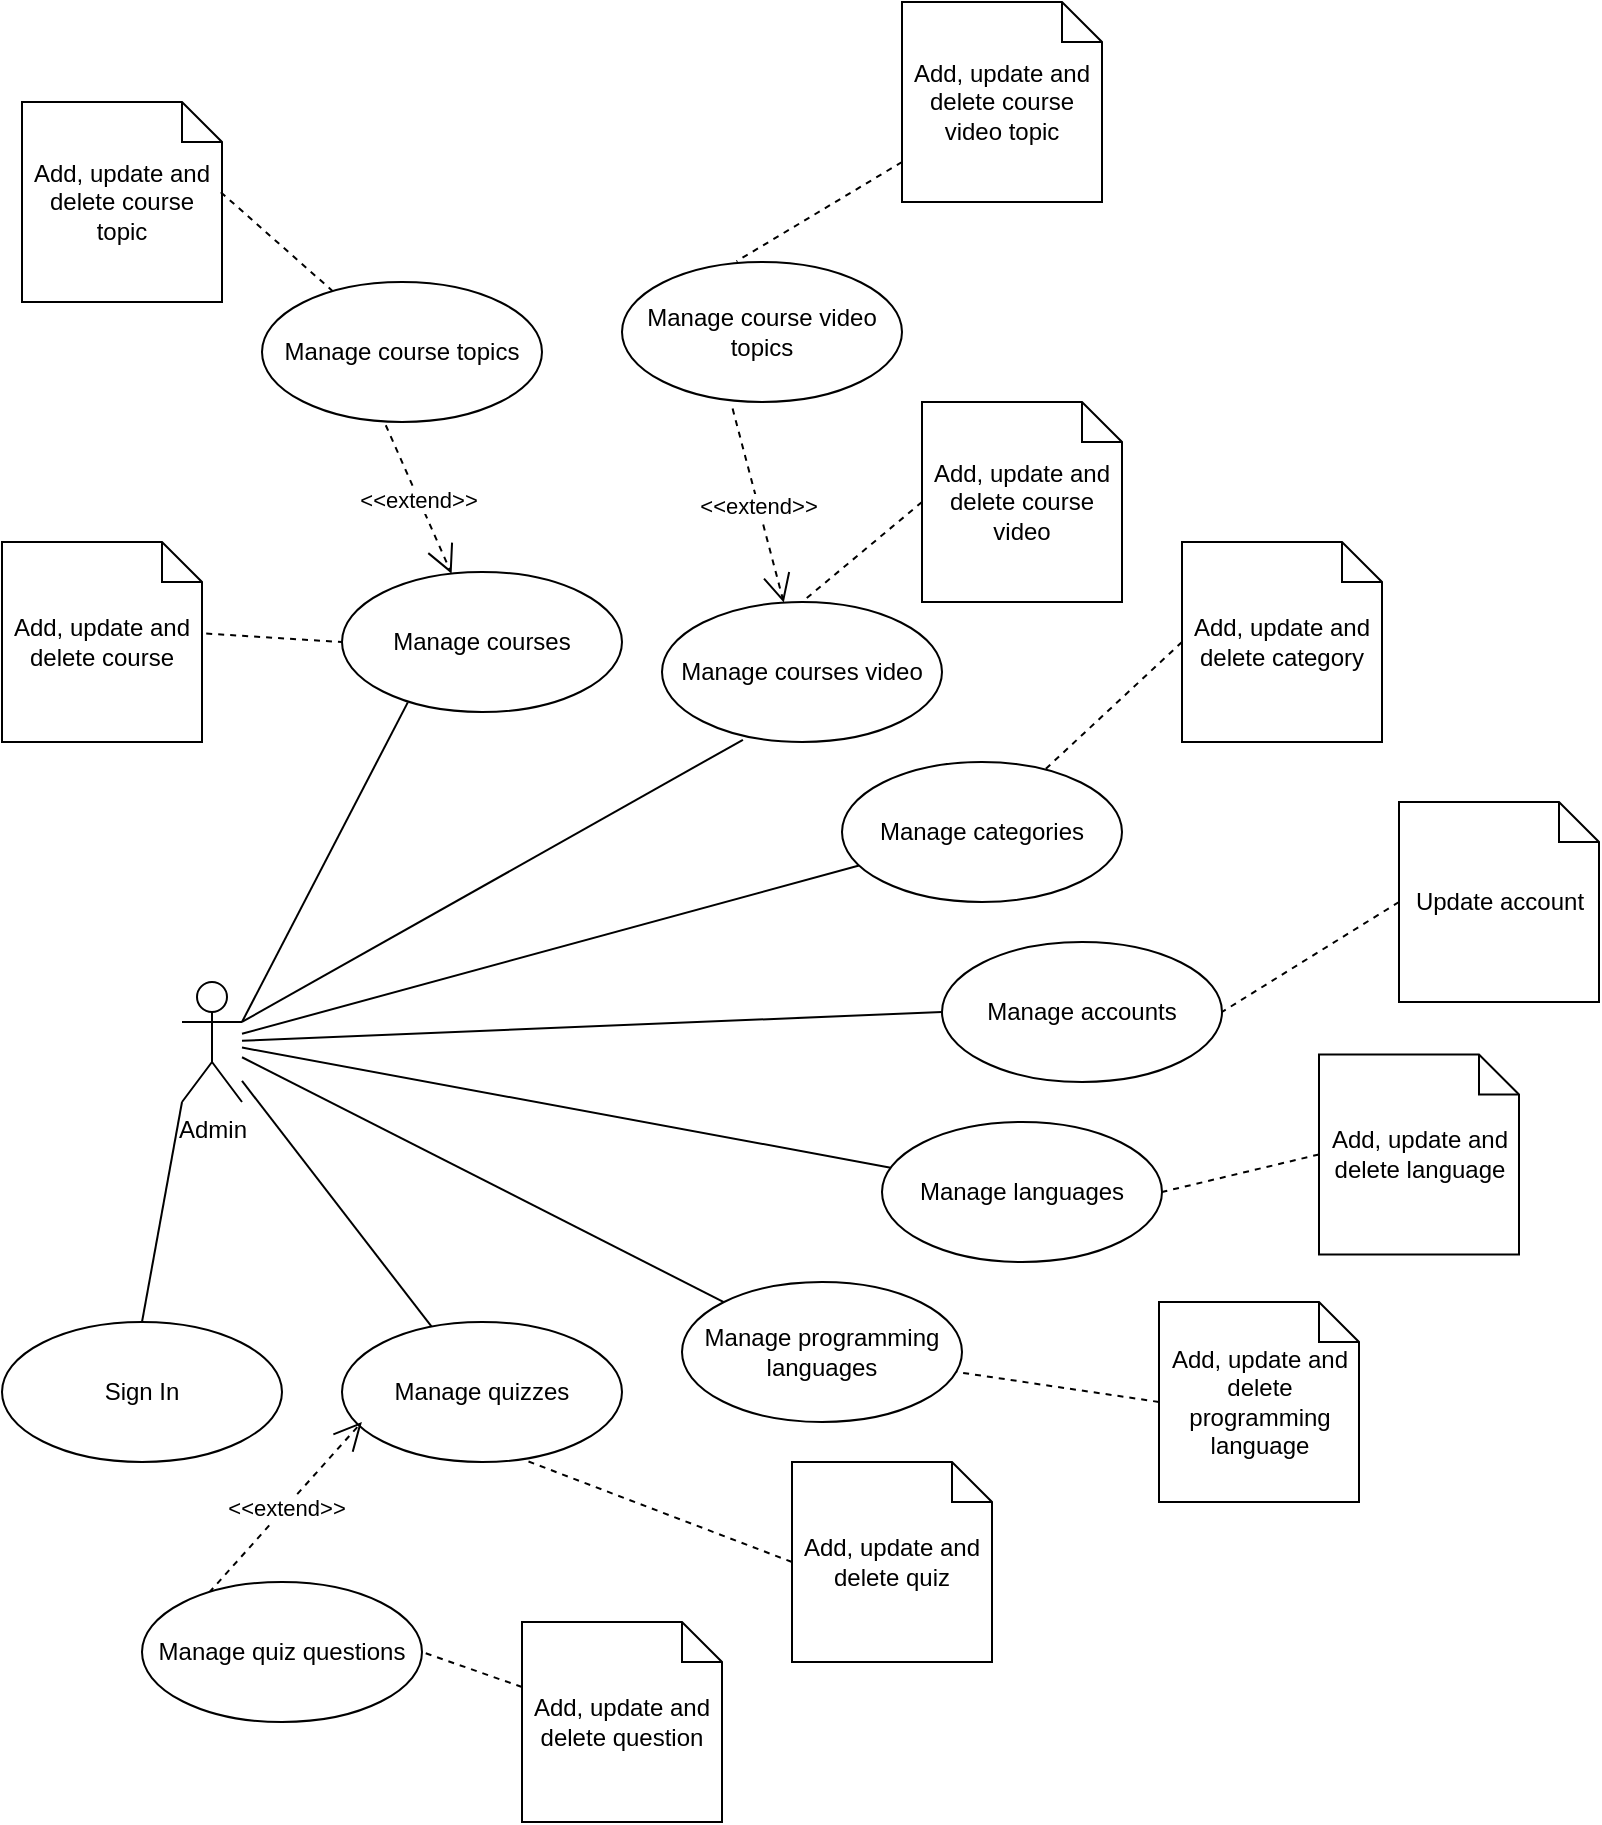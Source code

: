 <mxfile version="17.5.0" type="device"><diagram id="QziAdt5WVrb_t3RYJam0" name="Page-1"><mxGraphModel dx="731" dy="1559" grid="1" gridSize="10" guides="1" tooltips="1" connect="1" arrows="1" fold="1" page="1" pageScale="1" pageWidth="850" pageHeight="1100" math="0" shadow="0"><root><mxCell id="0"/><mxCell id="1" parent="0"/><mxCell id="3h5Fq2G_cyofidB1cayr-1" value="Admin" style="shape=umlActor;verticalLabelPosition=bottom;verticalAlign=top;html=1;outlineConnect=0;" parent="1" vertex="1"><mxGeometry x="120" y="230" width="30" height="60" as="geometry"/></mxCell><mxCell id="3h5Fq2G_cyofidB1cayr-2" value="Manage courses" style="ellipse;whiteSpace=wrap;html=1;" parent="1" vertex="1"><mxGeometry x="200" y="25" width="140" height="70" as="geometry"/></mxCell><mxCell id="3h5Fq2G_cyofidB1cayr-3" value="Manage courses video" style="ellipse;whiteSpace=wrap;html=1;" parent="1" vertex="1"><mxGeometry x="360" y="40" width="140" height="70" as="geometry"/></mxCell><mxCell id="3h5Fq2G_cyofidB1cayr-4" value="Manage categories" style="ellipse;whiteSpace=wrap;html=1;" parent="1" vertex="1"><mxGeometry x="450" y="120" width="140" height="70" as="geometry"/></mxCell><mxCell id="3h5Fq2G_cyofidB1cayr-5" value="Manage accounts" style="ellipse;whiteSpace=wrap;html=1;" parent="1" vertex="1"><mxGeometry x="500" y="210" width="140" height="70" as="geometry"/></mxCell><mxCell id="3h5Fq2G_cyofidB1cayr-6" value="Manage languages" style="ellipse;whiteSpace=wrap;html=1;" parent="1" vertex="1"><mxGeometry x="470" y="300" width="140" height="70" as="geometry"/></mxCell><mxCell id="3h5Fq2G_cyofidB1cayr-7" value="Manage programming languages" style="ellipse;whiteSpace=wrap;html=1;" parent="1" vertex="1"><mxGeometry x="370" y="380" width="140" height="70" as="geometry"/></mxCell><mxCell id="3h5Fq2G_cyofidB1cayr-8" value="Manage quizzes" style="ellipse;whiteSpace=wrap;html=1;" parent="1" vertex="1"><mxGeometry x="200" y="400" width="140" height="70" as="geometry"/></mxCell><mxCell id="3h5Fq2G_cyofidB1cayr-10" value="" style="endArrow=none;html=1;rounded=0;entryX=0.235;entryY=0.931;entryDx=0;entryDy=0;entryPerimeter=0;exitX=1;exitY=0.333;exitDx=0;exitDy=0;exitPerimeter=0;" parent="1" source="3h5Fq2G_cyofidB1cayr-1" target="3h5Fq2G_cyofidB1cayr-2" edge="1"><mxGeometry width="50" height="50" relative="1" as="geometry"><mxPoint x="230" y="220" as="sourcePoint"/><mxPoint x="280" y="170" as="targetPoint"/></mxGeometry></mxCell><mxCell id="3h5Fq2G_cyofidB1cayr-11" value="" style="endArrow=none;html=1;rounded=0;entryX=0.289;entryY=0.984;entryDx=0;entryDy=0;entryPerimeter=0;exitX=1;exitY=0.333;exitDx=0;exitDy=0;exitPerimeter=0;" parent="1" source="3h5Fq2G_cyofidB1cayr-1" target="3h5Fq2G_cyofidB1cayr-3" edge="1"><mxGeometry width="50" height="50" relative="1" as="geometry"><mxPoint x="160" y="250" as="sourcePoint"/><mxPoint x="242.9" y="95.17" as="targetPoint"/></mxGeometry></mxCell><mxCell id="3h5Fq2G_cyofidB1cayr-12" value="" style="endArrow=none;html=1;rounded=0;" parent="1" source="3h5Fq2G_cyofidB1cayr-1" target="3h5Fq2G_cyofidB1cayr-4" edge="1"><mxGeometry width="50" height="50" relative="1" as="geometry"><mxPoint x="170" y="260" as="sourcePoint"/><mxPoint x="410.46" y="118.88" as="targetPoint"/></mxGeometry></mxCell><mxCell id="3h5Fq2G_cyofidB1cayr-13" value="" style="endArrow=none;html=1;rounded=0;entryX=0;entryY=0.5;entryDx=0;entryDy=0;" parent="1" source="3h5Fq2G_cyofidB1cayr-1" target="3h5Fq2G_cyofidB1cayr-5" edge="1"><mxGeometry width="50" height="50" relative="1" as="geometry"><mxPoint x="170" y="260" as="sourcePoint"/><mxPoint x="470.444" y="183.392" as="targetPoint"/></mxGeometry></mxCell><mxCell id="3h5Fq2G_cyofidB1cayr-14" value="" style="endArrow=none;html=1;rounded=0;" parent="1" source="3h5Fq2G_cyofidB1cayr-1" target="3h5Fq2G_cyofidB1cayr-6" edge="1"><mxGeometry width="50" height="50" relative="1" as="geometry"><mxPoint x="170" y="270" as="sourcePoint"/><mxPoint x="510" y="255" as="targetPoint"/></mxGeometry></mxCell><mxCell id="3h5Fq2G_cyofidB1cayr-15" value="" style="endArrow=none;html=1;rounded=0;" parent="1" source="3h5Fq2G_cyofidB1cayr-1" target="3h5Fq2G_cyofidB1cayr-7" edge="1"><mxGeometry width="50" height="50" relative="1" as="geometry"><mxPoint x="170" y="280" as="sourcePoint"/><mxPoint x="483.399" y="334.226" as="targetPoint"/></mxGeometry></mxCell><mxCell id="3h5Fq2G_cyofidB1cayr-16" value="" style="endArrow=none;html=1;rounded=0;" parent="1" source="3h5Fq2G_cyofidB1cayr-1" target="3h5Fq2G_cyofidB1cayr-8" edge="1"><mxGeometry width="50" height="50" relative="1" as="geometry"><mxPoint x="170" y="290" as="sourcePoint"/><mxPoint x="402.606" y="399.242" as="targetPoint"/></mxGeometry></mxCell><mxCell id="3h5Fq2G_cyofidB1cayr-17" value="Sign In" style="ellipse;whiteSpace=wrap;html=1;" parent="1" vertex="1"><mxGeometry x="30" y="400" width="140" height="70" as="geometry"/></mxCell><mxCell id="3h5Fq2G_cyofidB1cayr-18" value="" style="endArrow=none;html=1;rounded=0;entryX=0;entryY=1;entryDx=0;entryDy=0;entryPerimeter=0;exitX=0.5;exitY=0;exitDx=0;exitDy=0;" parent="1" source="3h5Fq2G_cyofidB1cayr-17" target="3h5Fq2G_cyofidB1cayr-1" edge="1"><mxGeometry width="50" height="50" relative="1" as="geometry"><mxPoint x="180" y="380" as="sourcePoint"/><mxPoint x="230" y="330" as="targetPoint"/></mxGeometry></mxCell><mxCell id="3h5Fq2G_cyofidB1cayr-19" value="&amp;lt;&amp;lt;extend&amp;gt;&amp;gt;" style="endArrow=open;endSize=12;dashed=1;html=1;rounded=0;entryX=0.071;entryY=0.714;entryDx=0;entryDy=0;entryPerimeter=0;exitX=0.24;exitY=0.075;exitDx=0;exitDy=0;exitPerimeter=0;" parent="1" source="3h5Fq2G_cyofidB1cayr-21" target="3h5Fq2G_cyofidB1cayr-8" edge="1"><mxGeometry width="160" relative="1" as="geometry"><mxPoint x="290" y="370" as="sourcePoint"/><mxPoint x="450" y="370" as="targetPoint"/></mxGeometry></mxCell><mxCell id="3h5Fq2G_cyofidB1cayr-21" value="Manage quiz questions" style="ellipse;whiteSpace=wrap;html=1;" parent="1" vertex="1"><mxGeometry x="100" y="530" width="140" height="70" as="geometry"/></mxCell><mxCell id="3h5Fq2G_cyofidB1cayr-25" value="Add, update and delete course" style="shape=note;size=20;whiteSpace=wrap;html=1;" parent="1" vertex="1"><mxGeometry x="30" y="10" width="100" height="100" as="geometry"/></mxCell><mxCell id="3h5Fq2G_cyofidB1cayr-26" value="" style="endArrow=none;dashed=1;html=1;rounded=0;entryX=0;entryY=0.5;entryDx=0;entryDy=0;exitX=1.021;exitY=0.458;exitDx=0;exitDy=0;exitPerimeter=0;" parent="1" source="3h5Fq2G_cyofidB1cayr-25" target="3h5Fq2G_cyofidB1cayr-2" edge="1"><mxGeometry width="50" height="50" relative="1" as="geometry"><mxPoint x="300" y="240" as="sourcePoint"/><mxPoint x="350" y="190" as="targetPoint"/></mxGeometry></mxCell><mxCell id="3h5Fq2G_cyofidB1cayr-27" value="Add, update and delete course video" style="shape=note;size=20;whiteSpace=wrap;html=1;" parent="1" vertex="1"><mxGeometry x="490" y="-60" width="100" height="100" as="geometry"/></mxCell><mxCell id="3h5Fq2G_cyofidB1cayr-28" value="" style="endArrow=none;dashed=1;html=1;rounded=0;entryX=0.5;entryY=0;entryDx=0;entryDy=0;exitX=0;exitY=0.5;exitDx=0;exitDy=0;exitPerimeter=0;" parent="1" source="3h5Fq2G_cyofidB1cayr-27" target="3h5Fq2G_cyofidB1cayr-3" edge="1"><mxGeometry width="50" height="50" relative="1" as="geometry"><mxPoint x="142.1" y="65.8" as="sourcePoint"/><mxPoint x="210" y="70" as="targetPoint"/></mxGeometry></mxCell><mxCell id="3h5Fq2G_cyofidB1cayr-29" value="Add, update and delete category" style="shape=note;size=20;whiteSpace=wrap;html=1;" parent="1" vertex="1"><mxGeometry x="620" y="10" width="100" height="100" as="geometry"/></mxCell><mxCell id="3h5Fq2G_cyofidB1cayr-30" value="" style="endArrow=none;dashed=1;html=1;rounded=0;entryX=0.725;entryY=0.054;entryDx=0;entryDy=0;exitX=0;exitY=0.5;exitDx=0;exitDy=0;exitPerimeter=0;entryPerimeter=0;" parent="1" source="3h5Fq2G_cyofidB1cayr-29" target="3h5Fq2G_cyofidB1cayr-4" edge="1"><mxGeometry width="50" height="50" relative="1" as="geometry"><mxPoint x="272.1" y="120.8" as="sourcePoint"/><mxPoint x="560" y="95" as="targetPoint"/></mxGeometry></mxCell><mxCell id="3h5Fq2G_cyofidB1cayr-31" value="Update account" style="shape=note;size=20;whiteSpace=wrap;html=1;" parent="1" vertex="1"><mxGeometry x="728.5" y="140" width="100" height="100" as="geometry"/></mxCell><mxCell id="3h5Fq2G_cyofidB1cayr-32" value="" style="endArrow=none;dashed=1;html=1;rounded=0;entryX=1;entryY=0.5;entryDx=0;entryDy=0;exitX=0;exitY=0.5;exitDx=0;exitDy=0;exitPerimeter=0;" parent="1" source="3h5Fq2G_cyofidB1cayr-31" target="3h5Fq2G_cyofidB1cayr-5" edge="1"><mxGeometry width="50" height="50" relative="1" as="geometry"><mxPoint x="380.6" y="250.8" as="sourcePoint"/><mxPoint x="660" y="253.78" as="targetPoint"/></mxGeometry></mxCell><mxCell id="3h5Fq2G_cyofidB1cayr-33" value="Add, update and delete language" style="shape=note;size=20;whiteSpace=wrap;html=1;" parent="1" vertex="1"><mxGeometry x="688.5" y="266.22" width="100" height="100" as="geometry"/></mxCell><mxCell id="3h5Fq2G_cyofidB1cayr-34" value="" style="endArrow=none;dashed=1;html=1;rounded=0;entryX=1;entryY=0.5;entryDx=0;entryDy=0;exitX=0;exitY=0.5;exitDx=0;exitDy=0;exitPerimeter=0;" parent="1" source="3h5Fq2G_cyofidB1cayr-33" target="3h5Fq2G_cyofidB1cayr-6" edge="1"><mxGeometry width="50" height="50" relative="1" as="geometry"><mxPoint x="340.6" y="377.02" as="sourcePoint"/><mxPoint x="620" y="380" as="targetPoint"/></mxGeometry></mxCell><mxCell id="3h5Fq2G_cyofidB1cayr-35" value="Add, update and delete programming language" style="shape=note;size=20;whiteSpace=wrap;html=1;" parent="1" vertex="1"><mxGeometry x="608.5" y="390" width="100" height="100" as="geometry"/></mxCell><mxCell id="3h5Fq2G_cyofidB1cayr-36" value="" style="endArrow=none;dashed=1;html=1;rounded=0;exitX=0;exitY=0.5;exitDx=0;exitDy=0;exitPerimeter=0;" parent="1" source="3h5Fq2G_cyofidB1cayr-35" target="3h5Fq2G_cyofidB1cayr-7" edge="1"><mxGeometry width="50" height="50" relative="1" as="geometry"><mxPoint x="260.6" y="500.8" as="sourcePoint"/><mxPoint x="540" y="503.78" as="targetPoint"/></mxGeometry></mxCell><mxCell id="3h5Fq2G_cyofidB1cayr-37" value="Add, update and delete quiz" style="shape=note;size=20;whiteSpace=wrap;html=1;" parent="1" vertex="1"><mxGeometry x="425" y="470" width="100" height="100" as="geometry"/></mxCell><mxCell id="3h5Fq2G_cyofidB1cayr-38" value="" style="endArrow=none;dashed=1;html=1;rounded=0;exitX=0;exitY=0.5;exitDx=0;exitDy=0;exitPerimeter=0;entryX=0.659;entryY=0.991;entryDx=0;entryDy=0;entryPerimeter=0;" parent="1" source="3h5Fq2G_cyofidB1cayr-37" target="3h5Fq2G_cyofidB1cayr-8" edge="1"><mxGeometry width="50" height="50" relative="1" as="geometry"><mxPoint x="30.6" y="590.8" as="sourcePoint"/><mxPoint x="310" y="560" as="targetPoint"/></mxGeometry></mxCell><mxCell id="3h5Fq2G_cyofidB1cayr-39" value="Manage course topics" style="ellipse;whiteSpace=wrap;html=1;" parent="1" vertex="1"><mxGeometry x="160" y="-120" width="140" height="70" as="geometry"/></mxCell><mxCell id="3h5Fq2G_cyofidB1cayr-40" value="&amp;lt;&amp;lt;extend&amp;gt;&amp;gt;" style="endArrow=open;endSize=12;dashed=1;html=1;rounded=0;exitX=0.442;exitY=1.023;exitDx=0;exitDy=0;exitPerimeter=0;" parent="1" source="3h5Fq2G_cyofidB1cayr-39" target="3h5Fq2G_cyofidB1cayr-2" edge="1"><mxGeometry width="160" relative="1" as="geometry"><mxPoint x="160" y="130" as="sourcePoint"/><mxPoint x="520" y="250" as="targetPoint"/></mxGeometry></mxCell><mxCell id="3h5Fq2G_cyofidB1cayr-41" value="Manage course video topics" style="ellipse;whiteSpace=wrap;html=1;" parent="1" vertex="1"><mxGeometry x="340" y="-130" width="140" height="70" as="geometry"/></mxCell><mxCell id="3h5Fq2G_cyofidB1cayr-42" value="&amp;lt;&amp;lt;extend&amp;gt;&amp;gt;" style="endArrow=open;endSize=12;dashed=1;html=1;rounded=0;exitX=0.395;exitY=1.047;exitDx=0;exitDy=0;exitPerimeter=0;" parent="1" source="3h5Fq2G_cyofidB1cayr-41" target="3h5Fq2G_cyofidB1cayr-3" edge="1"><mxGeometry width="160" relative="1" as="geometry"><mxPoint x="231.88" y="-38.39" as="sourcePoint"/><mxPoint x="264.815" y="35.833" as="targetPoint"/></mxGeometry></mxCell><mxCell id="mS2UamsCeixK_z0ehStC-1" value="Add, update and delete question" style="shape=note;size=20;whiteSpace=wrap;html=1;" vertex="1" parent="1"><mxGeometry x="290" y="550" width="100" height="100" as="geometry"/></mxCell><mxCell id="mS2UamsCeixK_z0ehStC-2" value="" style="endArrow=none;dashed=1;html=1;rounded=0;entryX=1;entryY=0.5;entryDx=0;entryDy=0;" edge="1" parent="1" source="mS2UamsCeixK_z0ehStC-1" target="3h5Fq2G_cyofidB1cayr-21"><mxGeometry width="50" height="50" relative="1" as="geometry"><mxPoint x="382.74" y="545.32" as="sourcePoint"/><mxPoint x="250" y="494.69" as="targetPoint"/></mxGeometry></mxCell><mxCell id="mS2UamsCeixK_z0ehStC-3" value="Add, update and delete course topic" style="shape=note;size=20;whiteSpace=wrap;html=1;" vertex="1" parent="1"><mxGeometry x="40" y="-210" width="100" height="100" as="geometry"/></mxCell><mxCell id="mS2UamsCeixK_z0ehStC-4" value="" style="endArrow=none;dashed=1;html=1;rounded=0;exitX=0.994;exitY=0.451;exitDx=0;exitDy=0;exitPerimeter=0;" edge="1" parent="1" source="mS2UamsCeixK_z0ehStC-3" target="3h5Fq2G_cyofidB1cayr-39"><mxGeometry width="50" height="50" relative="1" as="geometry"><mxPoint x="172.1" y="-180.0" as="sourcePoint"/><mxPoint x="240" y="-175.8" as="targetPoint"/></mxGeometry></mxCell><mxCell id="mS2UamsCeixK_z0ehStC-5" value="Add, update and delete course video topic" style="shape=note;size=20;whiteSpace=wrap;html=1;" vertex="1" parent="1"><mxGeometry x="480" y="-260" width="100" height="100" as="geometry"/></mxCell><mxCell id="mS2UamsCeixK_z0ehStC-6" value="" style="endArrow=none;dashed=1;html=1;rounded=0;entryX=0.409;entryY=-0.005;entryDx=0;entryDy=0;entryPerimeter=0;" edge="1" parent="1" source="mS2UamsCeixK_z0ehStC-5" target="3h5Fq2G_cyofidB1cayr-41"><mxGeometry width="50" height="50" relative="1" as="geometry"><mxPoint x="312.02" y="-210.0" as="sourcePoint"/><mxPoint x="367.973" y="-160.512" as="targetPoint"/></mxGeometry></mxCell></root></mxGraphModel></diagram></mxfile>